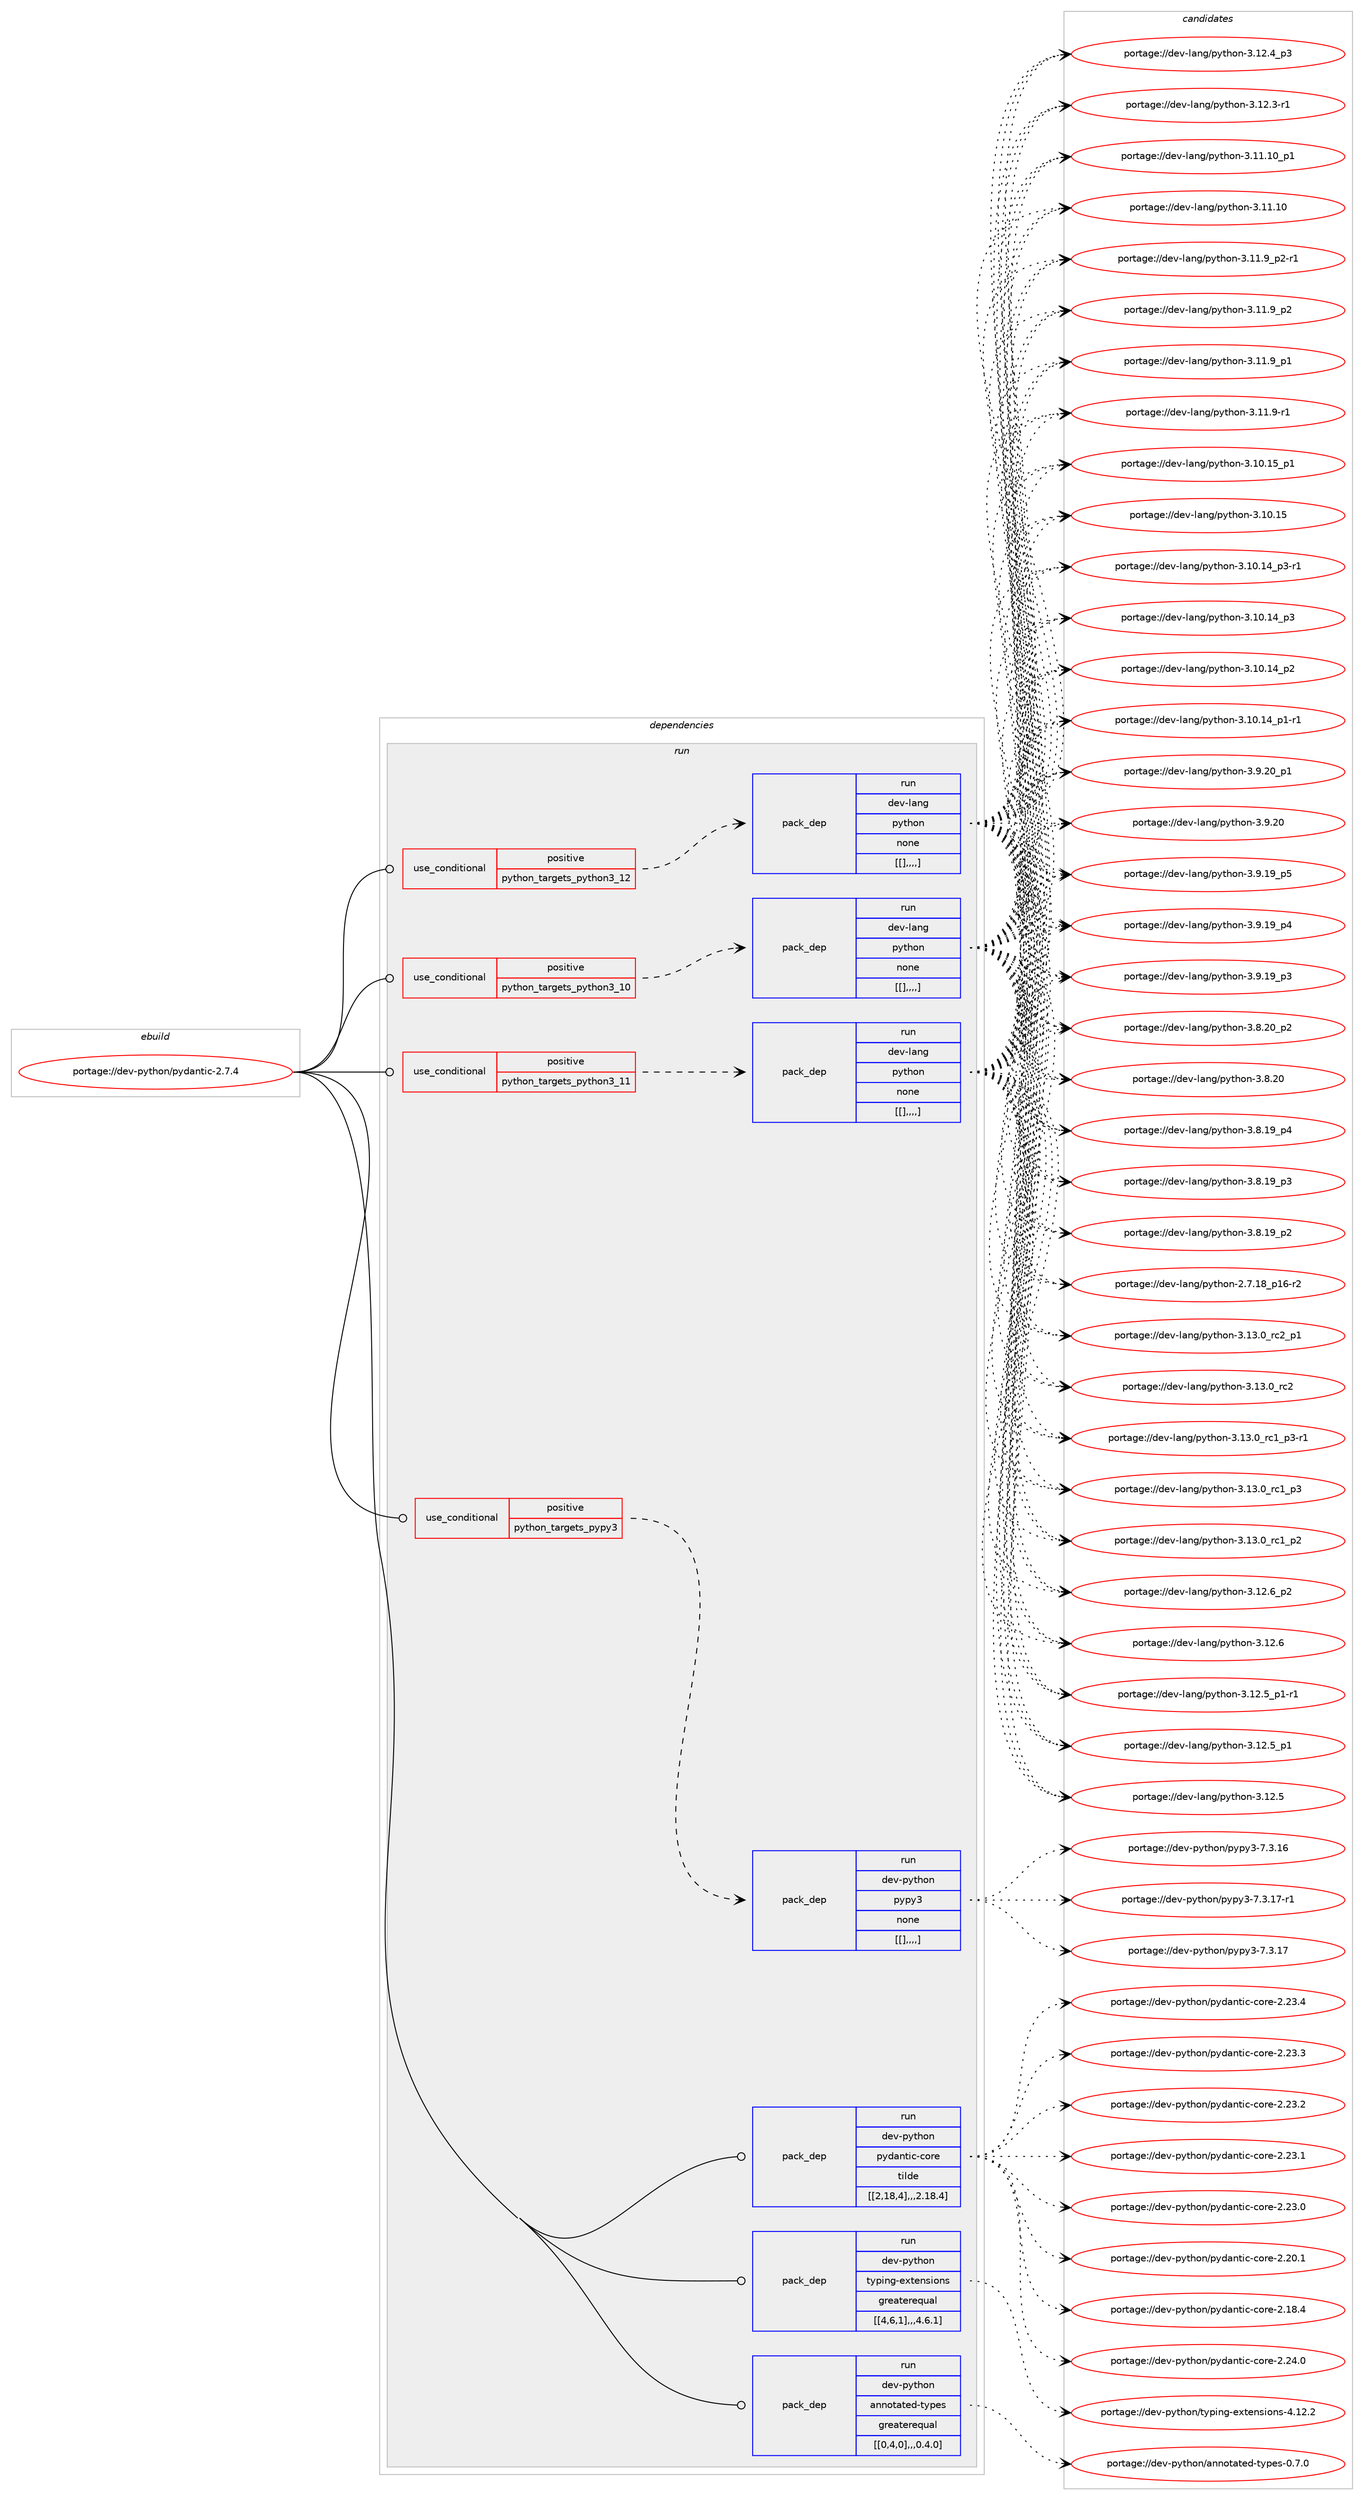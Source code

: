 digraph prolog {

# *************
# Graph options
# *************

newrank=true;
concentrate=true;
compound=true;
graph [rankdir=LR,fontname=Helvetica,fontsize=10,ranksep=1.5];#, ranksep=2.5, nodesep=0.2];
edge  [arrowhead=vee];
node  [fontname=Helvetica,fontsize=10];

# **********
# The ebuild
# **********

subgraph cluster_leftcol {
color=gray;
label=<<i>ebuild</i>>;
id [label="portage://dev-python/pydantic-2.7.4", color=red, width=4, href="../dev-python/pydantic-2.7.4.svg"];
}

# ****************
# The dependencies
# ****************

subgraph cluster_midcol {
color=gray;
label=<<i>dependencies</i>>;
subgraph cluster_compile {
fillcolor="#eeeeee";
style=filled;
label=<<i>compile</i>>;
}
subgraph cluster_compileandrun {
fillcolor="#eeeeee";
style=filled;
label=<<i>compile and run</i>>;
}
subgraph cluster_run {
fillcolor="#eeeeee";
style=filled;
label=<<i>run</i>>;
subgraph cond38187 {
dependency158696 [label=<<TABLE BORDER="0" CELLBORDER="1" CELLSPACING="0" CELLPADDING="4"><TR><TD ROWSPAN="3" CELLPADDING="10">use_conditional</TD></TR><TR><TD>positive</TD></TR><TR><TD>python_targets_pypy3</TD></TR></TABLE>>, shape=none, color=red];
subgraph pack119292 {
dependency158697 [label=<<TABLE BORDER="0" CELLBORDER="1" CELLSPACING="0" CELLPADDING="4" WIDTH="220"><TR><TD ROWSPAN="6" CELLPADDING="30">pack_dep</TD></TR><TR><TD WIDTH="110">run</TD></TR><TR><TD>dev-python</TD></TR><TR><TD>pypy3</TD></TR><TR><TD>none</TD></TR><TR><TD>[[],,,,]</TD></TR></TABLE>>, shape=none, color=blue];
}
dependency158696:e -> dependency158697:w [weight=20,style="dashed",arrowhead="vee"];
}
id:e -> dependency158696:w [weight=20,style="solid",arrowhead="odot"];
subgraph cond38188 {
dependency158698 [label=<<TABLE BORDER="0" CELLBORDER="1" CELLSPACING="0" CELLPADDING="4"><TR><TD ROWSPAN="3" CELLPADDING="10">use_conditional</TD></TR><TR><TD>positive</TD></TR><TR><TD>python_targets_python3_10</TD></TR></TABLE>>, shape=none, color=red];
subgraph pack119293 {
dependency158699 [label=<<TABLE BORDER="0" CELLBORDER="1" CELLSPACING="0" CELLPADDING="4" WIDTH="220"><TR><TD ROWSPAN="6" CELLPADDING="30">pack_dep</TD></TR><TR><TD WIDTH="110">run</TD></TR><TR><TD>dev-lang</TD></TR><TR><TD>python</TD></TR><TR><TD>none</TD></TR><TR><TD>[[],,,,]</TD></TR></TABLE>>, shape=none, color=blue];
}
dependency158698:e -> dependency158699:w [weight=20,style="dashed",arrowhead="vee"];
}
id:e -> dependency158698:w [weight=20,style="solid",arrowhead="odot"];
subgraph cond38189 {
dependency158700 [label=<<TABLE BORDER="0" CELLBORDER="1" CELLSPACING="0" CELLPADDING="4"><TR><TD ROWSPAN="3" CELLPADDING="10">use_conditional</TD></TR><TR><TD>positive</TD></TR><TR><TD>python_targets_python3_11</TD></TR></TABLE>>, shape=none, color=red];
subgraph pack119294 {
dependency158701 [label=<<TABLE BORDER="0" CELLBORDER="1" CELLSPACING="0" CELLPADDING="4" WIDTH="220"><TR><TD ROWSPAN="6" CELLPADDING="30">pack_dep</TD></TR><TR><TD WIDTH="110">run</TD></TR><TR><TD>dev-lang</TD></TR><TR><TD>python</TD></TR><TR><TD>none</TD></TR><TR><TD>[[],,,,]</TD></TR></TABLE>>, shape=none, color=blue];
}
dependency158700:e -> dependency158701:w [weight=20,style="dashed",arrowhead="vee"];
}
id:e -> dependency158700:w [weight=20,style="solid",arrowhead="odot"];
subgraph cond38190 {
dependency158702 [label=<<TABLE BORDER="0" CELLBORDER="1" CELLSPACING="0" CELLPADDING="4"><TR><TD ROWSPAN="3" CELLPADDING="10">use_conditional</TD></TR><TR><TD>positive</TD></TR><TR><TD>python_targets_python3_12</TD></TR></TABLE>>, shape=none, color=red];
subgraph pack119295 {
dependency158703 [label=<<TABLE BORDER="0" CELLBORDER="1" CELLSPACING="0" CELLPADDING="4" WIDTH="220"><TR><TD ROWSPAN="6" CELLPADDING="30">pack_dep</TD></TR><TR><TD WIDTH="110">run</TD></TR><TR><TD>dev-lang</TD></TR><TR><TD>python</TD></TR><TR><TD>none</TD></TR><TR><TD>[[],,,,]</TD></TR></TABLE>>, shape=none, color=blue];
}
dependency158702:e -> dependency158703:w [weight=20,style="dashed",arrowhead="vee"];
}
id:e -> dependency158702:w [weight=20,style="solid",arrowhead="odot"];
subgraph pack119296 {
dependency158704 [label=<<TABLE BORDER="0" CELLBORDER="1" CELLSPACING="0" CELLPADDING="4" WIDTH="220"><TR><TD ROWSPAN="6" CELLPADDING="30">pack_dep</TD></TR><TR><TD WIDTH="110">run</TD></TR><TR><TD>dev-python</TD></TR><TR><TD>annotated-types</TD></TR><TR><TD>greaterequal</TD></TR><TR><TD>[[0,4,0],,,0.4.0]</TD></TR></TABLE>>, shape=none, color=blue];
}
id:e -> dependency158704:w [weight=20,style="solid",arrowhead="odot"];
subgraph pack119297 {
dependency158705 [label=<<TABLE BORDER="0" CELLBORDER="1" CELLSPACING="0" CELLPADDING="4" WIDTH="220"><TR><TD ROWSPAN="6" CELLPADDING="30">pack_dep</TD></TR><TR><TD WIDTH="110">run</TD></TR><TR><TD>dev-python</TD></TR><TR><TD>pydantic-core</TD></TR><TR><TD>tilde</TD></TR><TR><TD>[[2,18,4],,,2.18.4]</TD></TR></TABLE>>, shape=none, color=blue];
}
id:e -> dependency158705:w [weight=20,style="solid",arrowhead="odot"];
subgraph pack119298 {
dependency158706 [label=<<TABLE BORDER="0" CELLBORDER="1" CELLSPACING="0" CELLPADDING="4" WIDTH="220"><TR><TD ROWSPAN="6" CELLPADDING="30">pack_dep</TD></TR><TR><TD WIDTH="110">run</TD></TR><TR><TD>dev-python</TD></TR><TR><TD>typing-extensions</TD></TR><TR><TD>greaterequal</TD></TR><TR><TD>[[4,6,1],,,4.6.1]</TD></TR></TABLE>>, shape=none, color=blue];
}
id:e -> dependency158706:w [weight=20,style="solid",arrowhead="odot"];
}
}

# **************
# The candidates
# **************

subgraph cluster_choices {
rank=same;
color=gray;
label=<<i>candidates</i>>;

subgraph choice119292 {
color=black;
nodesep=1;
choice100101118451121211161041111104711212111212151455546514649554511449 [label="portage://dev-python/pypy3-7.3.17-r1", color=red, width=4,href="../dev-python/pypy3-7.3.17-r1.svg"];
choice10010111845112121116104111110471121211121215145554651464955 [label="portage://dev-python/pypy3-7.3.17", color=red, width=4,href="../dev-python/pypy3-7.3.17.svg"];
choice10010111845112121116104111110471121211121215145554651464954 [label="portage://dev-python/pypy3-7.3.16", color=red, width=4,href="../dev-python/pypy3-7.3.16.svg"];
dependency158697:e -> choice100101118451121211161041111104711212111212151455546514649554511449:w [style=dotted,weight="100"];
dependency158697:e -> choice10010111845112121116104111110471121211121215145554651464955:w [style=dotted,weight="100"];
dependency158697:e -> choice10010111845112121116104111110471121211121215145554651464954:w [style=dotted,weight="100"];
}
subgraph choice119293 {
color=black;
nodesep=1;
choice100101118451089711010347112121116104111110455146495146489511499509511249 [label="portage://dev-lang/python-3.13.0_rc2_p1", color=red, width=4,href="../dev-lang/python-3.13.0_rc2_p1.svg"];
choice10010111845108971101034711212111610411111045514649514648951149950 [label="portage://dev-lang/python-3.13.0_rc2", color=red, width=4,href="../dev-lang/python-3.13.0_rc2.svg"];
choice1001011184510897110103471121211161041111104551464951464895114994995112514511449 [label="portage://dev-lang/python-3.13.0_rc1_p3-r1", color=red, width=4,href="../dev-lang/python-3.13.0_rc1_p3-r1.svg"];
choice100101118451089711010347112121116104111110455146495146489511499499511251 [label="portage://dev-lang/python-3.13.0_rc1_p3", color=red, width=4,href="../dev-lang/python-3.13.0_rc1_p3.svg"];
choice100101118451089711010347112121116104111110455146495146489511499499511250 [label="portage://dev-lang/python-3.13.0_rc1_p2", color=red, width=4,href="../dev-lang/python-3.13.0_rc1_p2.svg"];
choice100101118451089711010347112121116104111110455146495046549511250 [label="portage://dev-lang/python-3.12.6_p2", color=red, width=4,href="../dev-lang/python-3.12.6_p2.svg"];
choice10010111845108971101034711212111610411111045514649504654 [label="portage://dev-lang/python-3.12.6", color=red, width=4,href="../dev-lang/python-3.12.6.svg"];
choice1001011184510897110103471121211161041111104551464950465395112494511449 [label="portage://dev-lang/python-3.12.5_p1-r1", color=red, width=4,href="../dev-lang/python-3.12.5_p1-r1.svg"];
choice100101118451089711010347112121116104111110455146495046539511249 [label="portage://dev-lang/python-3.12.5_p1", color=red, width=4,href="../dev-lang/python-3.12.5_p1.svg"];
choice10010111845108971101034711212111610411111045514649504653 [label="portage://dev-lang/python-3.12.5", color=red, width=4,href="../dev-lang/python-3.12.5.svg"];
choice100101118451089711010347112121116104111110455146495046529511251 [label="portage://dev-lang/python-3.12.4_p3", color=red, width=4,href="../dev-lang/python-3.12.4_p3.svg"];
choice100101118451089711010347112121116104111110455146495046514511449 [label="portage://dev-lang/python-3.12.3-r1", color=red, width=4,href="../dev-lang/python-3.12.3-r1.svg"];
choice10010111845108971101034711212111610411111045514649494649489511249 [label="portage://dev-lang/python-3.11.10_p1", color=red, width=4,href="../dev-lang/python-3.11.10_p1.svg"];
choice1001011184510897110103471121211161041111104551464949464948 [label="portage://dev-lang/python-3.11.10", color=red, width=4,href="../dev-lang/python-3.11.10.svg"];
choice1001011184510897110103471121211161041111104551464949465795112504511449 [label="portage://dev-lang/python-3.11.9_p2-r1", color=red, width=4,href="../dev-lang/python-3.11.9_p2-r1.svg"];
choice100101118451089711010347112121116104111110455146494946579511250 [label="portage://dev-lang/python-3.11.9_p2", color=red, width=4,href="../dev-lang/python-3.11.9_p2.svg"];
choice100101118451089711010347112121116104111110455146494946579511249 [label="portage://dev-lang/python-3.11.9_p1", color=red, width=4,href="../dev-lang/python-3.11.9_p1.svg"];
choice100101118451089711010347112121116104111110455146494946574511449 [label="portage://dev-lang/python-3.11.9-r1", color=red, width=4,href="../dev-lang/python-3.11.9-r1.svg"];
choice10010111845108971101034711212111610411111045514649484649539511249 [label="portage://dev-lang/python-3.10.15_p1", color=red, width=4,href="../dev-lang/python-3.10.15_p1.svg"];
choice1001011184510897110103471121211161041111104551464948464953 [label="portage://dev-lang/python-3.10.15", color=red, width=4,href="../dev-lang/python-3.10.15.svg"];
choice100101118451089711010347112121116104111110455146494846495295112514511449 [label="portage://dev-lang/python-3.10.14_p3-r1", color=red, width=4,href="../dev-lang/python-3.10.14_p3-r1.svg"];
choice10010111845108971101034711212111610411111045514649484649529511251 [label="portage://dev-lang/python-3.10.14_p3", color=red, width=4,href="../dev-lang/python-3.10.14_p3.svg"];
choice10010111845108971101034711212111610411111045514649484649529511250 [label="portage://dev-lang/python-3.10.14_p2", color=red, width=4,href="../dev-lang/python-3.10.14_p2.svg"];
choice100101118451089711010347112121116104111110455146494846495295112494511449 [label="portage://dev-lang/python-3.10.14_p1-r1", color=red, width=4,href="../dev-lang/python-3.10.14_p1-r1.svg"];
choice100101118451089711010347112121116104111110455146574650489511249 [label="portage://dev-lang/python-3.9.20_p1", color=red, width=4,href="../dev-lang/python-3.9.20_p1.svg"];
choice10010111845108971101034711212111610411111045514657465048 [label="portage://dev-lang/python-3.9.20", color=red, width=4,href="../dev-lang/python-3.9.20.svg"];
choice100101118451089711010347112121116104111110455146574649579511253 [label="portage://dev-lang/python-3.9.19_p5", color=red, width=4,href="../dev-lang/python-3.9.19_p5.svg"];
choice100101118451089711010347112121116104111110455146574649579511252 [label="portage://dev-lang/python-3.9.19_p4", color=red, width=4,href="../dev-lang/python-3.9.19_p4.svg"];
choice100101118451089711010347112121116104111110455146574649579511251 [label="portage://dev-lang/python-3.9.19_p3", color=red, width=4,href="../dev-lang/python-3.9.19_p3.svg"];
choice100101118451089711010347112121116104111110455146564650489511250 [label="portage://dev-lang/python-3.8.20_p2", color=red, width=4,href="../dev-lang/python-3.8.20_p2.svg"];
choice10010111845108971101034711212111610411111045514656465048 [label="portage://dev-lang/python-3.8.20", color=red, width=4,href="../dev-lang/python-3.8.20.svg"];
choice100101118451089711010347112121116104111110455146564649579511252 [label="portage://dev-lang/python-3.8.19_p4", color=red, width=4,href="../dev-lang/python-3.8.19_p4.svg"];
choice100101118451089711010347112121116104111110455146564649579511251 [label="portage://dev-lang/python-3.8.19_p3", color=red, width=4,href="../dev-lang/python-3.8.19_p3.svg"];
choice100101118451089711010347112121116104111110455146564649579511250 [label="portage://dev-lang/python-3.8.19_p2", color=red, width=4,href="../dev-lang/python-3.8.19_p2.svg"];
choice100101118451089711010347112121116104111110455046554649569511249544511450 [label="portage://dev-lang/python-2.7.18_p16-r2", color=red, width=4,href="../dev-lang/python-2.7.18_p16-r2.svg"];
dependency158699:e -> choice100101118451089711010347112121116104111110455146495146489511499509511249:w [style=dotted,weight="100"];
dependency158699:e -> choice10010111845108971101034711212111610411111045514649514648951149950:w [style=dotted,weight="100"];
dependency158699:e -> choice1001011184510897110103471121211161041111104551464951464895114994995112514511449:w [style=dotted,weight="100"];
dependency158699:e -> choice100101118451089711010347112121116104111110455146495146489511499499511251:w [style=dotted,weight="100"];
dependency158699:e -> choice100101118451089711010347112121116104111110455146495146489511499499511250:w [style=dotted,weight="100"];
dependency158699:e -> choice100101118451089711010347112121116104111110455146495046549511250:w [style=dotted,weight="100"];
dependency158699:e -> choice10010111845108971101034711212111610411111045514649504654:w [style=dotted,weight="100"];
dependency158699:e -> choice1001011184510897110103471121211161041111104551464950465395112494511449:w [style=dotted,weight="100"];
dependency158699:e -> choice100101118451089711010347112121116104111110455146495046539511249:w [style=dotted,weight="100"];
dependency158699:e -> choice10010111845108971101034711212111610411111045514649504653:w [style=dotted,weight="100"];
dependency158699:e -> choice100101118451089711010347112121116104111110455146495046529511251:w [style=dotted,weight="100"];
dependency158699:e -> choice100101118451089711010347112121116104111110455146495046514511449:w [style=dotted,weight="100"];
dependency158699:e -> choice10010111845108971101034711212111610411111045514649494649489511249:w [style=dotted,weight="100"];
dependency158699:e -> choice1001011184510897110103471121211161041111104551464949464948:w [style=dotted,weight="100"];
dependency158699:e -> choice1001011184510897110103471121211161041111104551464949465795112504511449:w [style=dotted,weight="100"];
dependency158699:e -> choice100101118451089711010347112121116104111110455146494946579511250:w [style=dotted,weight="100"];
dependency158699:e -> choice100101118451089711010347112121116104111110455146494946579511249:w [style=dotted,weight="100"];
dependency158699:e -> choice100101118451089711010347112121116104111110455146494946574511449:w [style=dotted,weight="100"];
dependency158699:e -> choice10010111845108971101034711212111610411111045514649484649539511249:w [style=dotted,weight="100"];
dependency158699:e -> choice1001011184510897110103471121211161041111104551464948464953:w [style=dotted,weight="100"];
dependency158699:e -> choice100101118451089711010347112121116104111110455146494846495295112514511449:w [style=dotted,weight="100"];
dependency158699:e -> choice10010111845108971101034711212111610411111045514649484649529511251:w [style=dotted,weight="100"];
dependency158699:e -> choice10010111845108971101034711212111610411111045514649484649529511250:w [style=dotted,weight="100"];
dependency158699:e -> choice100101118451089711010347112121116104111110455146494846495295112494511449:w [style=dotted,weight="100"];
dependency158699:e -> choice100101118451089711010347112121116104111110455146574650489511249:w [style=dotted,weight="100"];
dependency158699:e -> choice10010111845108971101034711212111610411111045514657465048:w [style=dotted,weight="100"];
dependency158699:e -> choice100101118451089711010347112121116104111110455146574649579511253:w [style=dotted,weight="100"];
dependency158699:e -> choice100101118451089711010347112121116104111110455146574649579511252:w [style=dotted,weight="100"];
dependency158699:e -> choice100101118451089711010347112121116104111110455146574649579511251:w [style=dotted,weight="100"];
dependency158699:e -> choice100101118451089711010347112121116104111110455146564650489511250:w [style=dotted,weight="100"];
dependency158699:e -> choice10010111845108971101034711212111610411111045514656465048:w [style=dotted,weight="100"];
dependency158699:e -> choice100101118451089711010347112121116104111110455146564649579511252:w [style=dotted,weight="100"];
dependency158699:e -> choice100101118451089711010347112121116104111110455146564649579511251:w [style=dotted,weight="100"];
dependency158699:e -> choice100101118451089711010347112121116104111110455146564649579511250:w [style=dotted,weight="100"];
dependency158699:e -> choice100101118451089711010347112121116104111110455046554649569511249544511450:w [style=dotted,weight="100"];
}
subgraph choice119294 {
color=black;
nodesep=1;
choice100101118451089711010347112121116104111110455146495146489511499509511249 [label="portage://dev-lang/python-3.13.0_rc2_p1", color=red, width=4,href="../dev-lang/python-3.13.0_rc2_p1.svg"];
choice10010111845108971101034711212111610411111045514649514648951149950 [label="portage://dev-lang/python-3.13.0_rc2", color=red, width=4,href="../dev-lang/python-3.13.0_rc2.svg"];
choice1001011184510897110103471121211161041111104551464951464895114994995112514511449 [label="portage://dev-lang/python-3.13.0_rc1_p3-r1", color=red, width=4,href="../dev-lang/python-3.13.0_rc1_p3-r1.svg"];
choice100101118451089711010347112121116104111110455146495146489511499499511251 [label="portage://dev-lang/python-3.13.0_rc1_p3", color=red, width=4,href="../dev-lang/python-3.13.0_rc1_p3.svg"];
choice100101118451089711010347112121116104111110455146495146489511499499511250 [label="portage://dev-lang/python-3.13.0_rc1_p2", color=red, width=4,href="../dev-lang/python-3.13.0_rc1_p2.svg"];
choice100101118451089711010347112121116104111110455146495046549511250 [label="portage://dev-lang/python-3.12.6_p2", color=red, width=4,href="../dev-lang/python-3.12.6_p2.svg"];
choice10010111845108971101034711212111610411111045514649504654 [label="portage://dev-lang/python-3.12.6", color=red, width=4,href="../dev-lang/python-3.12.6.svg"];
choice1001011184510897110103471121211161041111104551464950465395112494511449 [label="portage://dev-lang/python-3.12.5_p1-r1", color=red, width=4,href="../dev-lang/python-3.12.5_p1-r1.svg"];
choice100101118451089711010347112121116104111110455146495046539511249 [label="portage://dev-lang/python-3.12.5_p1", color=red, width=4,href="../dev-lang/python-3.12.5_p1.svg"];
choice10010111845108971101034711212111610411111045514649504653 [label="portage://dev-lang/python-3.12.5", color=red, width=4,href="../dev-lang/python-3.12.5.svg"];
choice100101118451089711010347112121116104111110455146495046529511251 [label="portage://dev-lang/python-3.12.4_p3", color=red, width=4,href="../dev-lang/python-3.12.4_p3.svg"];
choice100101118451089711010347112121116104111110455146495046514511449 [label="portage://dev-lang/python-3.12.3-r1", color=red, width=4,href="../dev-lang/python-3.12.3-r1.svg"];
choice10010111845108971101034711212111610411111045514649494649489511249 [label="portage://dev-lang/python-3.11.10_p1", color=red, width=4,href="../dev-lang/python-3.11.10_p1.svg"];
choice1001011184510897110103471121211161041111104551464949464948 [label="portage://dev-lang/python-3.11.10", color=red, width=4,href="../dev-lang/python-3.11.10.svg"];
choice1001011184510897110103471121211161041111104551464949465795112504511449 [label="portage://dev-lang/python-3.11.9_p2-r1", color=red, width=4,href="../dev-lang/python-3.11.9_p2-r1.svg"];
choice100101118451089711010347112121116104111110455146494946579511250 [label="portage://dev-lang/python-3.11.9_p2", color=red, width=4,href="../dev-lang/python-3.11.9_p2.svg"];
choice100101118451089711010347112121116104111110455146494946579511249 [label="portage://dev-lang/python-3.11.9_p1", color=red, width=4,href="../dev-lang/python-3.11.9_p1.svg"];
choice100101118451089711010347112121116104111110455146494946574511449 [label="portage://dev-lang/python-3.11.9-r1", color=red, width=4,href="../dev-lang/python-3.11.9-r1.svg"];
choice10010111845108971101034711212111610411111045514649484649539511249 [label="portage://dev-lang/python-3.10.15_p1", color=red, width=4,href="../dev-lang/python-3.10.15_p1.svg"];
choice1001011184510897110103471121211161041111104551464948464953 [label="portage://dev-lang/python-3.10.15", color=red, width=4,href="../dev-lang/python-3.10.15.svg"];
choice100101118451089711010347112121116104111110455146494846495295112514511449 [label="portage://dev-lang/python-3.10.14_p3-r1", color=red, width=4,href="../dev-lang/python-3.10.14_p3-r1.svg"];
choice10010111845108971101034711212111610411111045514649484649529511251 [label="portage://dev-lang/python-3.10.14_p3", color=red, width=4,href="../dev-lang/python-3.10.14_p3.svg"];
choice10010111845108971101034711212111610411111045514649484649529511250 [label="portage://dev-lang/python-3.10.14_p2", color=red, width=4,href="../dev-lang/python-3.10.14_p2.svg"];
choice100101118451089711010347112121116104111110455146494846495295112494511449 [label="portage://dev-lang/python-3.10.14_p1-r1", color=red, width=4,href="../dev-lang/python-3.10.14_p1-r1.svg"];
choice100101118451089711010347112121116104111110455146574650489511249 [label="portage://dev-lang/python-3.9.20_p1", color=red, width=4,href="../dev-lang/python-3.9.20_p1.svg"];
choice10010111845108971101034711212111610411111045514657465048 [label="portage://dev-lang/python-3.9.20", color=red, width=4,href="../dev-lang/python-3.9.20.svg"];
choice100101118451089711010347112121116104111110455146574649579511253 [label="portage://dev-lang/python-3.9.19_p5", color=red, width=4,href="../dev-lang/python-3.9.19_p5.svg"];
choice100101118451089711010347112121116104111110455146574649579511252 [label="portage://dev-lang/python-3.9.19_p4", color=red, width=4,href="../dev-lang/python-3.9.19_p4.svg"];
choice100101118451089711010347112121116104111110455146574649579511251 [label="portage://dev-lang/python-3.9.19_p3", color=red, width=4,href="../dev-lang/python-3.9.19_p3.svg"];
choice100101118451089711010347112121116104111110455146564650489511250 [label="portage://dev-lang/python-3.8.20_p2", color=red, width=4,href="../dev-lang/python-3.8.20_p2.svg"];
choice10010111845108971101034711212111610411111045514656465048 [label="portage://dev-lang/python-3.8.20", color=red, width=4,href="../dev-lang/python-3.8.20.svg"];
choice100101118451089711010347112121116104111110455146564649579511252 [label="portage://dev-lang/python-3.8.19_p4", color=red, width=4,href="../dev-lang/python-3.8.19_p4.svg"];
choice100101118451089711010347112121116104111110455146564649579511251 [label="portage://dev-lang/python-3.8.19_p3", color=red, width=4,href="../dev-lang/python-3.8.19_p3.svg"];
choice100101118451089711010347112121116104111110455146564649579511250 [label="portage://dev-lang/python-3.8.19_p2", color=red, width=4,href="../dev-lang/python-3.8.19_p2.svg"];
choice100101118451089711010347112121116104111110455046554649569511249544511450 [label="portage://dev-lang/python-2.7.18_p16-r2", color=red, width=4,href="../dev-lang/python-2.7.18_p16-r2.svg"];
dependency158701:e -> choice100101118451089711010347112121116104111110455146495146489511499509511249:w [style=dotted,weight="100"];
dependency158701:e -> choice10010111845108971101034711212111610411111045514649514648951149950:w [style=dotted,weight="100"];
dependency158701:e -> choice1001011184510897110103471121211161041111104551464951464895114994995112514511449:w [style=dotted,weight="100"];
dependency158701:e -> choice100101118451089711010347112121116104111110455146495146489511499499511251:w [style=dotted,weight="100"];
dependency158701:e -> choice100101118451089711010347112121116104111110455146495146489511499499511250:w [style=dotted,weight="100"];
dependency158701:e -> choice100101118451089711010347112121116104111110455146495046549511250:w [style=dotted,weight="100"];
dependency158701:e -> choice10010111845108971101034711212111610411111045514649504654:w [style=dotted,weight="100"];
dependency158701:e -> choice1001011184510897110103471121211161041111104551464950465395112494511449:w [style=dotted,weight="100"];
dependency158701:e -> choice100101118451089711010347112121116104111110455146495046539511249:w [style=dotted,weight="100"];
dependency158701:e -> choice10010111845108971101034711212111610411111045514649504653:w [style=dotted,weight="100"];
dependency158701:e -> choice100101118451089711010347112121116104111110455146495046529511251:w [style=dotted,weight="100"];
dependency158701:e -> choice100101118451089711010347112121116104111110455146495046514511449:w [style=dotted,weight="100"];
dependency158701:e -> choice10010111845108971101034711212111610411111045514649494649489511249:w [style=dotted,weight="100"];
dependency158701:e -> choice1001011184510897110103471121211161041111104551464949464948:w [style=dotted,weight="100"];
dependency158701:e -> choice1001011184510897110103471121211161041111104551464949465795112504511449:w [style=dotted,weight="100"];
dependency158701:e -> choice100101118451089711010347112121116104111110455146494946579511250:w [style=dotted,weight="100"];
dependency158701:e -> choice100101118451089711010347112121116104111110455146494946579511249:w [style=dotted,weight="100"];
dependency158701:e -> choice100101118451089711010347112121116104111110455146494946574511449:w [style=dotted,weight="100"];
dependency158701:e -> choice10010111845108971101034711212111610411111045514649484649539511249:w [style=dotted,weight="100"];
dependency158701:e -> choice1001011184510897110103471121211161041111104551464948464953:w [style=dotted,weight="100"];
dependency158701:e -> choice100101118451089711010347112121116104111110455146494846495295112514511449:w [style=dotted,weight="100"];
dependency158701:e -> choice10010111845108971101034711212111610411111045514649484649529511251:w [style=dotted,weight="100"];
dependency158701:e -> choice10010111845108971101034711212111610411111045514649484649529511250:w [style=dotted,weight="100"];
dependency158701:e -> choice100101118451089711010347112121116104111110455146494846495295112494511449:w [style=dotted,weight="100"];
dependency158701:e -> choice100101118451089711010347112121116104111110455146574650489511249:w [style=dotted,weight="100"];
dependency158701:e -> choice10010111845108971101034711212111610411111045514657465048:w [style=dotted,weight="100"];
dependency158701:e -> choice100101118451089711010347112121116104111110455146574649579511253:w [style=dotted,weight="100"];
dependency158701:e -> choice100101118451089711010347112121116104111110455146574649579511252:w [style=dotted,weight="100"];
dependency158701:e -> choice100101118451089711010347112121116104111110455146574649579511251:w [style=dotted,weight="100"];
dependency158701:e -> choice100101118451089711010347112121116104111110455146564650489511250:w [style=dotted,weight="100"];
dependency158701:e -> choice10010111845108971101034711212111610411111045514656465048:w [style=dotted,weight="100"];
dependency158701:e -> choice100101118451089711010347112121116104111110455146564649579511252:w [style=dotted,weight="100"];
dependency158701:e -> choice100101118451089711010347112121116104111110455146564649579511251:w [style=dotted,weight="100"];
dependency158701:e -> choice100101118451089711010347112121116104111110455146564649579511250:w [style=dotted,weight="100"];
dependency158701:e -> choice100101118451089711010347112121116104111110455046554649569511249544511450:w [style=dotted,weight="100"];
}
subgraph choice119295 {
color=black;
nodesep=1;
choice100101118451089711010347112121116104111110455146495146489511499509511249 [label="portage://dev-lang/python-3.13.0_rc2_p1", color=red, width=4,href="../dev-lang/python-3.13.0_rc2_p1.svg"];
choice10010111845108971101034711212111610411111045514649514648951149950 [label="portage://dev-lang/python-3.13.0_rc2", color=red, width=4,href="../dev-lang/python-3.13.0_rc2.svg"];
choice1001011184510897110103471121211161041111104551464951464895114994995112514511449 [label="portage://dev-lang/python-3.13.0_rc1_p3-r1", color=red, width=4,href="../dev-lang/python-3.13.0_rc1_p3-r1.svg"];
choice100101118451089711010347112121116104111110455146495146489511499499511251 [label="portage://dev-lang/python-3.13.0_rc1_p3", color=red, width=4,href="../dev-lang/python-3.13.0_rc1_p3.svg"];
choice100101118451089711010347112121116104111110455146495146489511499499511250 [label="portage://dev-lang/python-3.13.0_rc1_p2", color=red, width=4,href="../dev-lang/python-3.13.0_rc1_p2.svg"];
choice100101118451089711010347112121116104111110455146495046549511250 [label="portage://dev-lang/python-3.12.6_p2", color=red, width=4,href="../dev-lang/python-3.12.6_p2.svg"];
choice10010111845108971101034711212111610411111045514649504654 [label="portage://dev-lang/python-3.12.6", color=red, width=4,href="../dev-lang/python-3.12.6.svg"];
choice1001011184510897110103471121211161041111104551464950465395112494511449 [label="portage://dev-lang/python-3.12.5_p1-r1", color=red, width=4,href="../dev-lang/python-3.12.5_p1-r1.svg"];
choice100101118451089711010347112121116104111110455146495046539511249 [label="portage://dev-lang/python-3.12.5_p1", color=red, width=4,href="../dev-lang/python-3.12.5_p1.svg"];
choice10010111845108971101034711212111610411111045514649504653 [label="portage://dev-lang/python-3.12.5", color=red, width=4,href="../dev-lang/python-3.12.5.svg"];
choice100101118451089711010347112121116104111110455146495046529511251 [label="portage://dev-lang/python-3.12.4_p3", color=red, width=4,href="../dev-lang/python-3.12.4_p3.svg"];
choice100101118451089711010347112121116104111110455146495046514511449 [label="portage://dev-lang/python-3.12.3-r1", color=red, width=4,href="../dev-lang/python-3.12.3-r1.svg"];
choice10010111845108971101034711212111610411111045514649494649489511249 [label="portage://dev-lang/python-3.11.10_p1", color=red, width=4,href="../dev-lang/python-3.11.10_p1.svg"];
choice1001011184510897110103471121211161041111104551464949464948 [label="portage://dev-lang/python-3.11.10", color=red, width=4,href="../dev-lang/python-3.11.10.svg"];
choice1001011184510897110103471121211161041111104551464949465795112504511449 [label="portage://dev-lang/python-3.11.9_p2-r1", color=red, width=4,href="../dev-lang/python-3.11.9_p2-r1.svg"];
choice100101118451089711010347112121116104111110455146494946579511250 [label="portage://dev-lang/python-3.11.9_p2", color=red, width=4,href="../dev-lang/python-3.11.9_p2.svg"];
choice100101118451089711010347112121116104111110455146494946579511249 [label="portage://dev-lang/python-3.11.9_p1", color=red, width=4,href="../dev-lang/python-3.11.9_p1.svg"];
choice100101118451089711010347112121116104111110455146494946574511449 [label="portage://dev-lang/python-3.11.9-r1", color=red, width=4,href="../dev-lang/python-3.11.9-r1.svg"];
choice10010111845108971101034711212111610411111045514649484649539511249 [label="portage://dev-lang/python-3.10.15_p1", color=red, width=4,href="../dev-lang/python-3.10.15_p1.svg"];
choice1001011184510897110103471121211161041111104551464948464953 [label="portage://dev-lang/python-3.10.15", color=red, width=4,href="../dev-lang/python-3.10.15.svg"];
choice100101118451089711010347112121116104111110455146494846495295112514511449 [label="portage://dev-lang/python-3.10.14_p3-r1", color=red, width=4,href="../dev-lang/python-3.10.14_p3-r1.svg"];
choice10010111845108971101034711212111610411111045514649484649529511251 [label="portage://dev-lang/python-3.10.14_p3", color=red, width=4,href="../dev-lang/python-3.10.14_p3.svg"];
choice10010111845108971101034711212111610411111045514649484649529511250 [label="portage://dev-lang/python-3.10.14_p2", color=red, width=4,href="../dev-lang/python-3.10.14_p2.svg"];
choice100101118451089711010347112121116104111110455146494846495295112494511449 [label="portage://dev-lang/python-3.10.14_p1-r1", color=red, width=4,href="../dev-lang/python-3.10.14_p1-r1.svg"];
choice100101118451089711010347112121116104111110455146574650489511249 [label="portage://dev-lang/python-3.9.20_p1", color=red, width=4,href="../dev-lang/python-3.9.20_p1.svg"];
choice10010111845108971101034711212111610411111045514657465048 [label="portage://dev-lang/python-3.9.20", color=red, width=4,href="../dev-lang/python-3.9.20.svg"];
choice100101118451089711010347112121116104111110455146574649579511253 [label="portage://dev-lang/python-3.9.19_p5", color=red, width=4,href="../dev-lang/python-3.9.19_p5.svg"];
choice100101118451089711010347112121116104111110455146574649579511252 [label="portage://dev-lang/python-3.9.19_p4", color=red, width=4,href="../dev-lang/python-3.9.19_p4.svg"];
choice100101118451089711010347112121116104111110455146574649579511251 [label="portage://dev-lang/python-3.9.19_p3", color=red, width=4,href="../dev-lang/python-3.9.19_p3.svg"];
choice100101118451089711010347112121116104111110455146564650489511250 [label="portage://dev-lang/python-3.8.20_p2", color=red, width=4,href="../dev-lang/python-3.8.20_p2.svg"];
choice10010111845108971101034711212111610411111045514656465048 [label="portage://dev-lang/python-3.8.20", color=red, width=4,href="../dev-lang/python-3.8.20.svg"];
choice100101118451089711010347112121116104111110455146564649579511252 [label="portage://dev-lang/python-3.8.19_p4", color=red, width=4,href="../dev-lang/python-3.8.19_p4.svg"];
choice100101118451089711010347112121116104111110455146564649579511251 [label="portage://dev-lang/python-3.8.19_p3", color=red, width=4,href="../dev-lang/python-3.8.19_p3.svg"];
choice100101118451089711010347112121116104111110455146564649579511250 [label="portage://dev-lang/python-3.8.19_p2", color=red, width=4,href="../dev-lang/python-3.8.19_p2.svg"];
choice100101118451089711010347112121116104111110455046554649569511249544511450 [label="portage://dev-lang/python-2.7.18_p16-r2", color=red, width=4,href="../dev-lang/python-2.7.18_p16-r2.svg"];
dependency158703:e -> choice100101118451089711010347112121116104111110455146495146489511499509511249:w [style=dotted,weight="100"];
dependency158703:e -> choice10010111845108971101034711212111610411111045514649514648951149950:w [style=dotted,weight="100"];
dependency158703:e -> choice1001011184510897110103471121211161041111104551464951464895114994995112514511449:w [style=dotted,weight="100"];
dependency158703:e -> choice100101118451089711010347112121116104111110455146495146489511499499511251:w [style=dotted,weight="100"];
dependency158703:e -> choice100101118451089711010347112121116104111110455146495146489511499499511250:w [style=dotted,weight="100"];
dependency158703:e -> choice100101118451089711010347112121116104111110455146495046549511250:w [style=dotted,weight="100"];
dependency158703:e -> choice10010111845108971101034711212111610411111045514649504654:w [style=dotted,weight="100"];
dependency158703:e -> choice1001011184510897110103471121211161041111104551464950465395112494511449:w [style=dotted,weight="100"];
dependency158703:e -> choice100101118451089711010347112121116104111110455146495046539511249:w [style=dotted,weight="100"];
dependency158703:e -> choice10010111845108971101034711212111610411111045514649504653:w [style=dotted,weight="100"];
dependency158703:e -> choice100101118451089711010347112121116104111110455146495046529511251:w [style=dotted,weight="100"];
dependency158703:e -> choice100101118451089711010347112121116104111110455146495046514511449:w [style=dotted,weight="100"];
dependency158703:e -> choice10010111845108971101034711212111610411111045514649494649489511249:w [style=dotted,weight="100"];
dependency158703:e -> choice1001011184510897110103471121211161041111104551464949464948:w [style=dotted,weight="100"];
dependency158703:e -> choice1001011184510897110103471121211161041111104551464949465795112504511449:w [style=dotted,weight="100"];
dependency158703:e -> choice100101118451089711010347112121116104111110455146494946579511250:w [style=dotted,weight="100"];
dependency158703:e -> choice100101118451089711010347112121116104111110455146494946579511249:w [style=dotted,weight="100"];
dependency158703:e -> choice100101118451089711010347112121116104111110455146494946574511449:w [style=dotted,weight="100"];
dependency158703:e -> choice10010111845108971101034711212111610411111045514649484649539511249:w [style=dotted,weight="100"];
dependency158703:e -> choice1001011184510897110103471121211161041111104551464948464953:w [style=dotted,weight="100"];
dependency158703:e -> choice100101118451089711010347112121116104111110455146494846495295112514511449:w [style=dotted,weight="100"];
dependency158703:e -> choice10010111845108971101034711212111610411111045514649484649529511251:w [style=dotted,weight="100"];
dependency158703:e -> choice10010111845108971101034711212111610411111045514649484649529511250:w [style=dotted,weight="100"];
dependency158703:e -> choice100101118451089711010347112121116104111110455146494846495295112494511449:w [style=dotted,weight="100"];
dependency158703:e -> choice100101118451089711010347112121116104111110455146574650489511249:w [style=dotted,weight="100"];
dependency158703:e -> choice10010111845108971101034711212111610411111045514657465048:w [style=dotted,weight="100"];
dependency158703:e -> choice100101118451089711010347112121116104111110455146574649579511253:w [style=dotted,weight="100"];
dependency158703:e -> choice100101118451089711010347112121116104111110455146574649579511252:w [style=dotted,weight="100"];
dependency158703:e -> choice100101118451089711010347112121116104111110455146574649579511251:w [style=dotted,weight="100"];
dependency158703:e -> choice100101118451089711010347112121116104111110455146564650489511250:w [style=dotted,weight="100"];
dependency158703:e -> choice10010111845108971101034711212111610411111045514656465048:w [style=dotted,weight="100"];
dependency158703:e -> choice100101118451089711010347112121116104111110455146564649579511252:w [style=dotted,weight="100"];
dependency158703:e -> choice100101118451089711010347112121116104111110455146564649579511251:w [style=dotted,weight="100"];
dependency158703:e -> choice100101118451089711010347112121116104111110455146564649579511250:w [style=dotted,weight="100"];
dependency158703:e -> choice100101118451089711010347112121116104111110455046554649569511249544511450:w [style=dotted,weight="100"];
}
subgraph choice119296 {
color=black;
nodesep=1;
choice1001011184511212111610411111047971101101111169711610110045116121112101115454846554648 [label="portage://dev-python/annotated-types-0.7.0", color=red, width=4,href="../dev-python/annotated-types-0.7.0.svg"];
dependency158704:e -> choice1001011184511212111610411111047971101101111169711610110045116121112101115454846554648:w [style=dotted,weight="100"];
}
subgraph choice119297 {
color=black;
nodesep=1;
choice10010111845112121116104111110471121211009711011610599459911111410145504650524648 [label="portage://dev-python/pydantic-core-2.24.0", color=red, width=4,href="../dev-python/pydantic-core-2.24.0.svg"];
choice10010111845112121116104111110471121211009711011610599459911111410145504650514652 [label="portage://dev-python/pydantic-core-2.23.4", color=red, width=4,href="../dev-python/pydantic-core-2.23.4.svg"];
choice10010111845112121116104111110471121211009711011610599459911111410145504650514651 [label="portage://dev-python/pydantic-core-2.23.3", color=red, width=4,href="../dev-python/pydantic-core-2.23.3.svg"];
choice10010111845112121116104111110471121211009711011610599459911111410145504650514650 [label="portage://dev-python/pydantic-core-2.23.2", color=red, width=4,href="../dev-python/pydantic-core-2.23.2.svg"];
choice10010111845112121116104111110471121211009711011610599459911111410145504650514649 [label="portage://dev-python/pydantic-core-2.23.1", color=red, width=4,href="../dev-python/pydantic-core-2.23.1.svg"];
choice10010111845112121116104111110471121211009711011610599459911111410145504650514648 [label="portage://dev-python/pydantic-core-2.23.0", color=red, width=4,href="../dev-python/pydantic-core-2.23.0.svg"];
choice10010111845112121116104111110471121211009711011610599459911111410145504650484649 [label="portage://dev-python/pydantic-core-2.20.1", color=red, width=4,href="../dev-python/pydantic-core-2.20.1.svg"];
choice10010111845112121116104111110471121211009711011610599459911111410145504649564652 [label="portage://dev-python/pydantic-core-2.18.4", color=red, width=4,href="../dev-python/pydantic-core-2.18.4.svg"];
dependency158705:e -> choice10010111845112121116104111110471121211009711011610599459911111410145504650524648:w [style=dotted,weight="100"];
dependency158705:e -> choice10010111845112121116104111110471121211009711011610599459911111410145504650514652:w [style=dotted,weight="100"];
dependency158705:e -> choice10010111845112121116104111110471121211009711011610599459911111410145504650514651:w [style=dotted,weight="100"];
dependency158705:e -> choice10010111845112121116104111110471121211009711011610599459911111410145504650514650:w [style=dotted,weight="100"];
dependency158705:e -> choice10010111845112121116104111110471121211009711011610599459911111410145504650514649:w [style=dotted,weight="100"];
dependency158705:e -> choice10010111845112121116104111110471121211009711011610599459911111410145504650514648:w [style=dotted,weight="100"];
dependency158705:e -> choice10010111845112121116104111110471121211009711011610599459911111410145504650484649:w [style=dotted,weight="100"];
dependency158705:e -> choice10010111845112121116104111110471121211009711011610599459911111410145504649564652:w [style=dotted,weight="100"];
}
subgraph choice119298 {
color=black;
nodesep=1;
choice10010111845112121116104111110471161211121051101034510112011610111011510511111011545524649504650 [label="portage://dev-python/typing-extensions-4.12.2", color=red, width=4,href="../dev-python/typing-extensions-4.12.2.svg"];
dependency158706:e -> choice10010111845112121116104111110471161211121051101034510112011610111011510511111011545524649504650:w [style=dotted,weight="100"];
}
}

}
